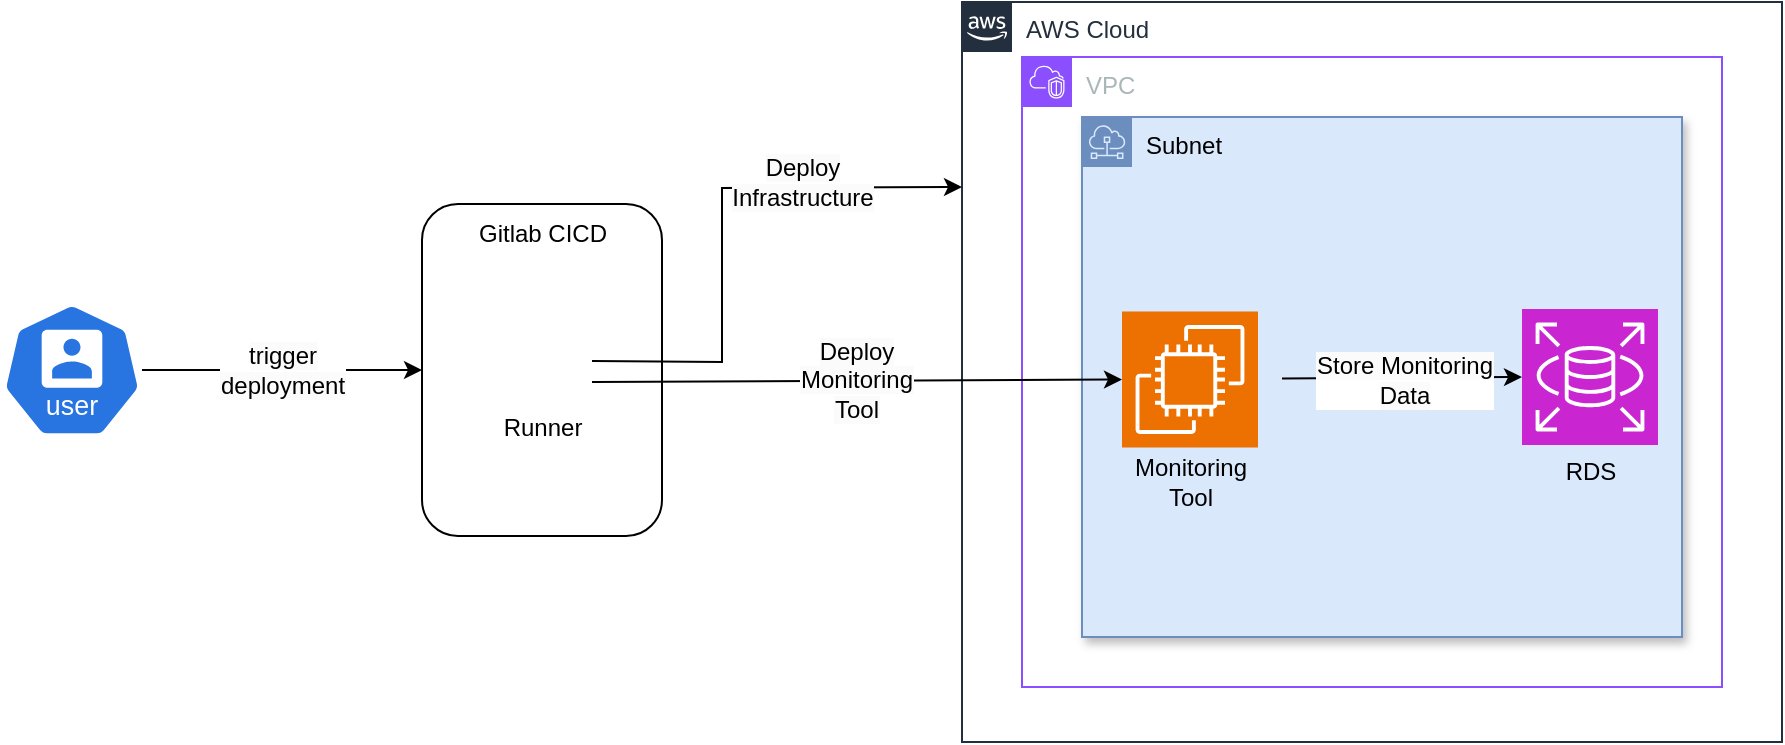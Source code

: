 <mxfile version="26.0.10">
  <diagram name="Página-1" id="WPFLLHb4QhqJK6Wt84WR">
    <mxGraphModel dx="1194" dy="732" grid="1" gridSize="10" guides="1" tooltips="1" connect="1" arrows="1" fold="1" page="1" pageScale="1" pageWidth="827" pageHeight="1169" math="0" shadow="0">
      <root>
        <mxCell id="0" />
        <mxCell id="1" parent="0" />
        <mxCell id="qGD6fZh5MoazBMkF02lt-4" value="" style="rounded=1;whiteSpace=wrap;html=1;" vertex="1" parent="1">
          <mxGeometry x="250" y="181" width="120" height="166" as="geometry" />
        </mxCell>
        <mxCell id="qGD6fZh5MoazBMkF02lt-1" value="" style="aspect=fixed;sketch=0;html=1;dashed=0;whitespace=wrap;verticalLabelPosition=bottom;verticalAlign=top;fillColor=#2875E2;strokeColor=#ffffff;points=[[0.005,0.63,0],[0.1,0.2,0],[0.9,0.2,0],[0.5,0,0],[0.995,0.63,0],[0.72,0.99,0],[0.5,1,0],[0.28,0.99,0]];shape=mxgraph.kubernetes.icon2;kubernetesLabel=1;prIcon=user" vertex="1" parent="1">
          <mxGeometry x="40" y="230.4" width="70" height="67.2" as="geometry" />
        </mxCell>
        <mxCell id="qGD6fZh5MoazBMkF02lt-5" value="" style="shape=image;html=1;verticalAlign=top;verticalLabelPosition=bottom;labelBackgroundColor=#ffffff;imageAspect=0;aspect=fixed;image=https://cdn0.iconfinder.com/data/icons/phosphor-regular-vol-3/256/gitlab-logo-simple-128.png" vertex="1" parent="1">
          <mxGeometry x="285" y="235" width="50" height="50" as="geometry" />
        </mxCell>
        <mxCell id="qGD6fZh5MoazBMkF02lt-6" value="Runner&lt;div&gt;&lt;br&gt;&lt;/div&gt;" style="text;html=1;align=center;verticalAlign=middle;resizable=0;points=[];autosize=1;strokeColor=none;fillColor=none;" vertex="1" parent="1">
          <mxGeometry x="280" y="280" width="60" height="40" as="geometry" />
        </mxCell>
        <mxCell id="qGD6fZh5MoazBMkF02lt-7" value="Gitlab CICD" style="text;html=1;align=center;verticalAlign=middle;resizable=0;points=[];autosize=1;strokeColor=none;fillColor=none;" vertex="1" parent="1">
          <mxGeometry x="265" y="181" width="90" height="30" as="geometry" />
        </mxCell>
        <mxCell id="qGD6fZh5MoazBMkF02lt-15" value="AWS Cloud" style="points=[[0,0],[0.25,0],[0.5,0],[0.75,0],[1,0],[1,0.25],[1,0.5],[1,0.75],[1,1],[0.75,1],[0.5,1],[0.25,1],[0,1],[0,0.75],[0,0.5],[0,0.25]];outlineConnect=0;gradientColor=none;html=1;whiteSpace=wrap;fontSize=12;fontStyle=0;container=1;pointerEvents=0;collapsible=0;recursiveResize=0;shape=mxgraph.aws4.group;grIcon=mxgraph.aws4.group_aws_cloud_alt;strokeColor=#232F3E;fillColor=none;verticalAlign=top;align=left;spacingLeft=30;fontColor=#232F3E;dashed=0;" vertex="1" parent="1">
          <mxGeometry x="520" y="80" width="410" height="370" as="geometry" />
        </mxCell>
        <mxCell id="qGD6fZh5MoazBMkF02lt-16" value="VPC" style="points=[[0,0],[0.25,0],[0.5,0],[0.75,0],[1,0],[1,0.25],[1,0.5],[1,0.75],[1,1],[0.75,1],[0.5,1],[0.25,1],[0,1],[0,0.75],[0,0.5],[0,0.25]];outlineConnect=0;gradientColor=none;html=1;whiteSpace=wrap;fontSize=12;fontStyle=0;container=1;pointerEvents=0;collapsible=0;recursiveResize=0;shape=mxgraph.aws4.group;grIcon=mxgraph.aws4.group_vpc2;strokeColor=#8C4FFF;fillColor=none;verticalAlign=top;align=left;spacingLeft=30;fontColor=#AAB7B8;dashed=0;" vertex="1" parent="qGD6fZh5MoazBMkF02lt-15">
          <mxGeometry x="30" y="27.5" width="350" height="315" as="geometry" />
        </mxCell>
        <mxCell id="qGD6fZh5MoazBMkF02lt-17" value="Subnet" style="outlineConnect=0;html=1;whiteSpace=wrap;fontSize=12;fontStyle=0;shape=mxgraph.aws4.group;grIcon=mxgraph.aws4.group_subnet;strokeColor=#6c8ebf;fillColor=#dae8fc;verticalAlign=top;align=left;spacingLeft=30;dashed=0;shadow=1;" vertex="1" parent="qGD6fZh5MoazBMkF02lt-16">
          <mxGeometry x="30" y="30" width="300" height="260" as="geometry" />
        </mxCell>
        <mxCell id="qGD6fZh5MoazBMkF02lt-18" value="" style="sketch=0;points=[[0,0,0],[0.25,0,0],[0.5,0,0],[0.75,0,0],[1,0,0],[0,1,0],[0.25,1,0],[0.5,1,0],[0.75,1,0],[1,1,0],[0,0.25,0],[0,0.5,0],[0,0.75,0],[1,0.25,0],[1,0.5,0],[1,0.75,0]];outlineConnect=0;fontColor=#232F3E;fillColor=#ED7100;strokeColor=#ffffff;dashed=0;verticalLabelPosition=bottom;verticalAlign=top;align=center;html=1;fontSize=12;fontStyle=0;aspect=fixed;shape=mxgraph.aws4.resourceIcon;resIcon=mxgraph.aws4.ec2;" vertex="1" parent="qGD6fZh5MoazBMkF02lt-16">
          <mxGeometry x="50" y="127.25" width="68" height="68" as="geometry" />
        </mxCell>
        <mxCell id="qGD6fZh5MoazBMkF02lt-19" value="" style="sketch=0;points=[[0,0,0],[0.25,0,0],[0.5,0,0],[0.75,0,0],[1,0,0],[0,1,0],[0.25,1,0],[0.5,1,0],[0.75,1,0],[1,1,0],[0,0.25,0],[0,0.5,0],[0,0.75,0],[1,0.25,0],[1,0.5,0],[1,0.75,0]];outlineConnect=0;fontColor=#232F3E;fillColor=#C925D1;strokeColor=#ffffff;dashed=0;verticalLabelPosition=bottom;verticalAlign=top;align=center;html=1;fontSize=12;fontStyle=0;aspect=fixed;shape=mxgraph.aws4.resourceIcon;resIcon=mxgraph.aws4.rds;" vertex="1" parent="qGD6fZh5MoazBMkF02lt-16">
          <mxGeometry x="250" y="126" width="68" height="68" as="geometry" />
        </mxCell>
        <mxCell id="qGD6fZh5MoazBMkF02lt-20" value="Monitoring&lt;br&gt;Tool" style="text;html=1;align=center;verticalAlign=middle;resizable=0;points=[];autosize=1;strokeColor=none;fillColor=none;" vertex="1" parent="qGD6fZh5MoazBMkF02lt-16">
          <mxGeometry x="44" y="192.5" width="80" height="40" as="geometry" />
        </mxCell>
        <mxCell id="qGD6fZh5MoazBMkF02lt-23" value="RDS" style="text;html=1;align=center;verticalAlign=middle;resizable=0;points=[];autosize=1;strokeColor=none;fillColor=none;" vertex="1" parent="qGD6fZh5MoazBMkF02lt-16">
          <mxGeometry x="259" y="192.5" width="50" height="30" as="geometry" />
        </mxCell>
        <mxCell id="qGD6fZh5MoazBMkF02lt-31" value="" style="endArrow=classic;html=1;rounded=0;entryX=0;entryY=0.5;entryDx=0;entryDy=0;entryPerimeter=0;" edge="1" parent="qGD6fZh5MoazBMkF02lt-16" target="qGD6fZh5MoazBMkF02lt-19">
          <mxGeometry relative="1" as="geometry">
            <mxPoint x="130" y="160.75" as="sourcePoint" />
            <mxPoint x="230" y="160.75" as="targetPoint" />
          </mxGeometry>
        </mxCell>
        <mxCell id="qGD6fZh5MoazBMkF02lt-32" value="Label" style="edgeLabel;resizable=0;html=1;;align=center;verticalAlign=middle;" connectable="0" vertex="1" parent="qGD6fZh5MoazBMkF02lt-31">
          <mxGeometry relative="1" as="geometry" />
        </mxCell>
        <mxCell id="qGD6fZh5MoazBMkF02lt-33" value="&lt;span style=&quot;font-size: 12px; background-color: rgb(251, 251, 251);&quot;&gt;Store Monitoring&lt;/span&gt;&lt;br style=&quot;font-size: 12px; background-color: rgb(251, 251, 251);&quot;&gt;&lt;span style=&quot;font-size: 12px; background-color: rgb(251, 251, 251);&quot;&gt;Data&lt;/span&gt;" style="edgeLabel;html=1;align=center;verticalAlign=middle;resizable=0;points=[];" vertex="1" connectable="0" parent="qGD6fZh5MoazBMkF02lt-31">
          <mxGeometry x="0.02" y="-1" relative="1" as="geometry">
            <mxPoint as="offset" />
          </mxGeometry>
        </mxCell>
        <mxCell id="qGD6fZh5MoazBMkF02lt-24" value="" style="endArrow=classic;html=1;rounded=0;entryX=0;entryY=0.5;entryDx=0;entryDy=0;" edge="1" parent="1" target="qGD6fZh5MoazBMkF02lt-4">
          <mxGeometry relative="1" as="geometry">
            <mxPoint x="110" y="264" as="sourcePoint" />
            <mxPoint x="220" y="259.5" as="targetPoint" />
          </mxGeometry>
        </mxCell>
        <mxCell id="qGD6fZh5MoazBMkF02lt-25" value="Label" style="edgeLabel;resizable=0;html=1;;align=center;verticalAlign=middle;" connectable="0" vertex="1" parent="qGD6fZh5MoazBMkF02lt-24">
          <mxGeometry relative="1" as="geometry" />
        </mxCell>
        <mxCell id="qGD6fZh5MoazBMkF02lt-26" value="&lt;span style=&quot;font-size: 12px; background-color: rgb(251, 251, 251);&quot;&gt;trigger&lt;/span&gt;&lt;br style=&quot;font-size: 12px; background-color: rgb(251, 251, 251);&quot;&gt;&lt;span style=&quot;font-size: 12px; background-color: rgb(251, 251, 251);&quot;&gt;deployment&lt;/span&gt;" style="edgeLabel;html=1;align=center;verticalAlign=middle;resizable=0;points=[];" vertex="1" connectable="0" parent="qGD6fZh5MoazBMkF02lt-24">
          <mxGeometry y="1" relative="1" as="geometry">
            <mxPoint y="1" as="offset" />
          </mxGeometry>
        </mxCell>
        <mxCell id="qGD6fZh5MoazBMkF02lt-27" value="&lt;span style=&quot;font-size: 12px; background-color: rgb(251, 251, 251);&quot;&gt;Deploy&lt;/span&gt;&lt;br style=&quot;font-size: 12px; background-color: rgb(251, 251, 251);&quot;&gt;&lt;span style=&quot;font-size: 12px; background-color: rgb(251, 251, 251);&quot;&gt;Monitoring&lt;/span&gt;&lt;br style=&quot;font-size: 12px; background-color: rgb(251, 251, 251);&quot;&gt;&lt;span style=&quot;font-size: 12px; background-color: rgb(251, 251, 251);&quot;&gt;Tool&lt;/span&gt;" style="endArrow=classic;html=1;rounded=0;entryX=0;entryY=0.5;entryDx=0;entryDy=0;entryPerimeter=0;" edge="1" parent="1" target="qGD6fZh5MoazBMkF02lt-18">
          <mxGeometry relative="1" as="geometry">
            <mxPoint x="335" y="270" as="sourcePoint" />
            <mxPoint x="435" y="270" as="targetPoint" />
          </mxGeometry>
        </mxCell>
        <mxCell id="qGD6fZh5MoazBMkF02lt-29" value="" style="endArrow=classic;html=1;rounded=0;entryX=0;entryY=0.25;entryDx=0;entryDy=0;" edge="1" parent="1" target="qGD6fZh5MoazBMkF02lt-15">
          <mxGeometry relative="1" as="geometry">
            <mxPoint x="335" y="259.5" as="sourcePoint" />
            <mxPoint x="435" y="259.5" as="targetPoint" />
            <Array as="points">
              <mxPoint x="400" y="260" />
              <mxPoint x="400" y="173" />
            </Array>
          </mxGeometry>
        </mxCell>
        <mxCell id="qGD6fZh5MoazBMkF02lt-30" value="&lt;span style=&quot;font-size: 12px; background-color: rgb(251, 251, 251);&quot;&gt;Deploy&lt;/span&gt;&lt;br style=&quot;font-size: 12px; background-color: rgb(251, 251, 251);&quot;&gt;&lt;span style=&quot;font-size: 12px; background-color: rgb(251, 251, 251);&quot;&gt;Infrastructure&lt;/span&gt;" style="edgeLabel;resizable=0;html=1;;align=center;verticalAlign=middle;" connectable="0" vertex="1" parent="qGD6fZh5MoazBMkF02lt-29">
          <mxGeometry relative="1" as="geometry">
            <mxPoint x="40" y="-19" as="offset" />
          </mxGeometry>
        </mxCell>
        <mxCell id="qGD6fZh5MoazBMkF02lt-40" value="" style="shape=image;verticalLabelPosition=bottom;labelBackgroundColor=default;verticalAlign=top;aspect=fixed;imageAspect=0;image=https://adfinis.com/wp-content/uploads/sites/9/2022/07/HashiCorp_Terraform_Logo.png;" vertex="1" parent="1">
          <mxGeometry x="390" y="90" width="89" height="66.77" as="geometry" />
        </mxCell>
      </root>
    </mxGraphModel>
  </diagram>
</mxfile>
